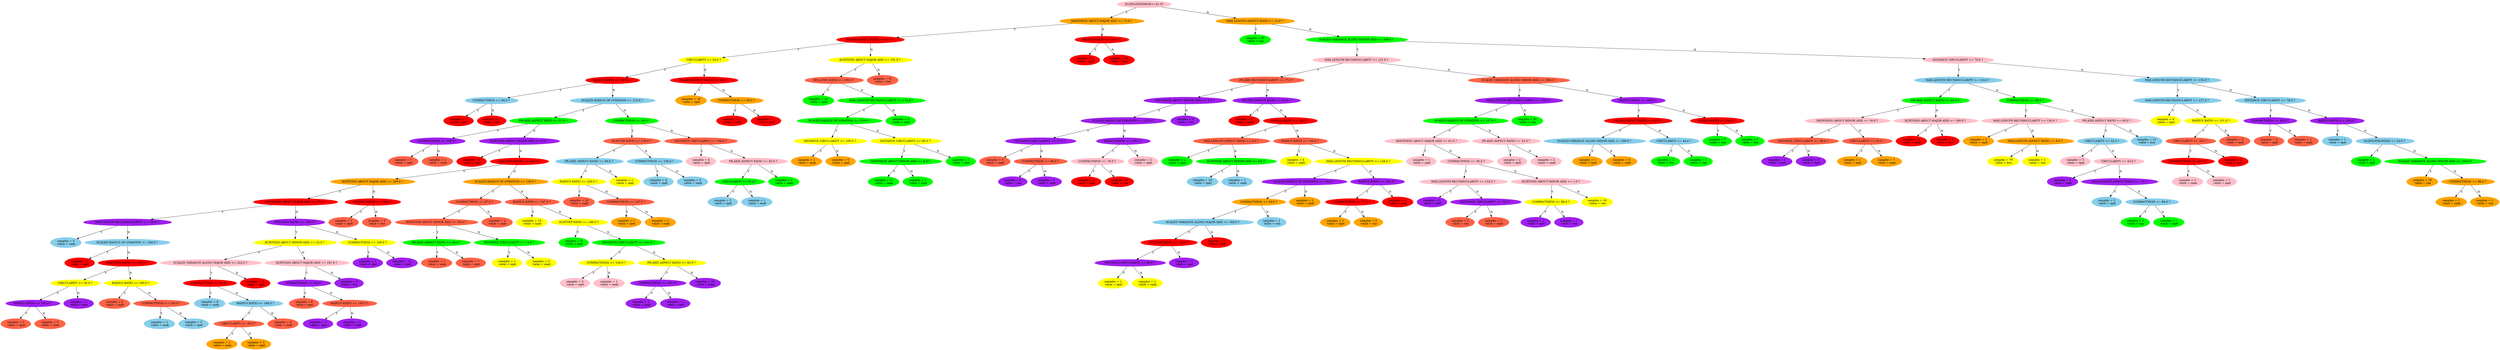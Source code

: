// Binary Tree
digraph {
	"1565745c-3e07-11eb-901e-5800e3ba9968" [label="ELONGATEDNESS<=41.0?" color=pink style=filled]
	"1566f9d4-3e07-11eb-8794-5800e3ba9968" [label="SKEWNESS ABOUT MAJOR AXIS <= 75.0 ? " color=orange style=filled]
	"1565745c-3e07-11eb-901e-5800e3ba9968" -> "1566f9d4-3e07-11eb-8794-5800e3ba9968" [label=Y]
	"1566f9d5-3e07-11eb-9c8d-5800e3ba9968" [label="PR.AXIS ASPECT RATIO <= 67.0 ? " color=red style=filled]
	"1566f9d4-3e07-11eb-8794-5800e3ba9968" -> "1566f9d5-3e07-11eb-9c8d-5800e3ba9968" [label=Y]
	"1566f9d6-3e07-11eb-9363-5800e3ba9968" [label="CIRCULARITY <= 54.0 ? " color=yellow style=filled]
	"1566f9d5-3e07-11eb-9c8d-5800e3ba9968" -> "1566f9d6-3e07-11eb-9363-5800e3ba9968" [label=Y]
	"1566f9d7-3e07-11eb-afba-5800e3ba9968" [label="RADIUS RATIO <= 167.0 ? " color=red style=filled]
	"1566f9d6-3e07-11eb-9363-5800e3ba9968" -> "1566f9d7-3e07-11eb-afba-5800e3ba9968" [label=Y]
	"1566f9d8-3e07-11eb-9e80-5800e3ba9968" [label="COMPACTNESS <= 94.0 ? " color=skyblue style=filled]
	"1566f9d7-3e07-11eb-afba-5800e3ba9968" -> "1566f9d8-3e07-11eb-9e80-5800e3ba9968" [label=Y]
	"156720cc-3e07-11eb-b7e4-5800e3ba9968" [label="samples = 7
 value = opel" color=red style=filled]
	"1566f9d8-3e07-11eb-9e80-5800e3ba9968" -> "156720cc-3e07-11eb-b7e4-5800e3ba9968" [label=Y]
	"156720cd-3e07-11eb-a802-5800e3ba9968" [label="samples = 1
 value = bus" color=red style=filled]
	"1566f9d8-3e07-11eb-9e80-5800e3ba9968" -> "156720cd-3e07-11eb-a802-5800e3ba9968" [label=N]
	"156720ce-3e07-11eb-93b8-5800e3ba9968" [label="SCALED RADIUS OF GYRATION <= 210.0 ? " color=skyblue style=filled]
	"1566f9d7-3e07-11eb-afba-5800e3ba9968" -> "156720ce-3e07-11eb-93b8-5800e3ba9968" [label=N]
	"156720cf-3e07-11eb-a8d8-5800e3ba9968" [label="PR.AXIS ASPECT RATIO <= 57.0 ? " color=green style=filled]
	"156720ce-3e07-11eb-93b8-5800e3ba9968" -> "156720cf-3e07-11eb-a8d8-5800e3ba9968" [label=Y]
	"156720d0-3e07-11eb-862f-5800e3ba9968" [label="COMPACTNESS <= 109.0 ? " color=purple style=filled]
	"156720cf-3e07-11eb-a8d8-5800e3ba9968" -> "156720d0-3e07-11eb-862f-5800e3ba9968" [label=Y]
	"156747ba-3e07-11eb-8da8-5800e3ba9968" [label="samples = 7
 value = opel" color=tomato style=filled]
	"156720d0-3e07-11eb-862f-5800e3ba9968" -> "156747ba-3e07-11eb-8da8-5800e3ba9968" [label=Y]
	"156747bb-3e07-11eb-a3d0-5800e3ba9968" [label="samples = 1
 value = saab" color=tomato style=filled]
	"156720d0-3e07-11eb-862f-5800e3ba9968" -> "156747bb-3e07-11eb-a3d0-5800e3ba9968" [label=N]
	"156747bc-3e07-11eb-94e8-5800e3ba9968" [label="KURTOSIS ABOUT MINOR AXIS <= 0.0 ? " color=purple style=filled]
	"156720cf-3e07-11eb-a8d8-5800e3ba9968" -> "156747bc-3e07-11eb-94e8-5800e3ba9968" [label=N]
	"156747bd-3e07-11eb-aeba-5800e3ba9968" [label="samples = 3
 value = opel" color=red style=filled]
	"156747bc-3e07-11eb-94e8-5800e3ba9968" -> "156747bd-3e07-11eb-aeba-5800e3ba9968" [label=Y]
	"15676ea6-3e07-11eb-a80b-5800e3ba9968" [label="HOLLOWS RATIO <= 202.0 ? " color=red style=filled]
	"156747bc-3e07-11eb-94e8-5800e3ba9968" -> "15676ea6-3e07-11eb-a80b-5800e3ba9968" [label=N]
	"15676ea7-3e07-11eb-895b-5800e3ba9968" [label="KURTOSIS ABOUT MAJOR AXIS <= 195.0 ? " color=orange style=filled]
	"15676ea6-3e07-11eb-a80b-5800e3ba9968" -> "15676ea7-3e07-11eb-895b-5800e3ba9968" [label=Y]
	"15676ea8-3e07-11eb-bff7-5800e3ba9968" [label="SKEWNESS ABOUT MAJOR AXIS <= 67.0 ? " color=red style=filled]
	"15676ea7-3e07-11eb-895b-5800e3ba9968" -> "15676ea8-3e07-11eb-bff7-5800e3ba9968" [label=Y]
	"15676ea9-3e07-11eb-809f-5800e3ba9968" [label="MAX.LENGTH RECTANGULARITY <= 136.0 ? " color=purple style=filled]
	"15676ea8-3e07-11eb-bff7-5800e3ba9968" -> "15676ea9-3e07-11eb-809f-5800e3ba9968" [label=Y]
	"15676eaa-3e07-11eb-a16a-5800e3ba9968" [label="samples = 3
 value = saab" color=skyblue style=filled]
	"15676ea9-3e07-11eb-809f-5800e3ba9968" -> "15676eaa-3e07-11eb-a16a-5800e3ba9968" [label=Y]
	"15676eab-3e07-11eb-a748-5800e3ba9968" [label="SCALED RADIUS OF GYRATION <= 164.0 ? " color=skyblue style=filled]
	"15676ea9-3e07-11eb-809f-5800e3ba9968" -> "15676eab-3e07-11eb-a748-5800e3ba9968" [label=N]
	"1567959e-3e07-11eb-ac3f-5800e3ba9968" [label="samples = 7
 value = opel" color=red style=filled]
	"15676eab-3e07-11eb-a748-5800e3ba9968" -> "1567959e-3e07-11eb-ac3f-5800e3ba9968" [label=Y]
	"1567bc98-3e07-11eb-983e-5800e3ba9968" [label="HOLLOWS RATIO <= 200.0 ? " color=red style=filled]
	"15676eab-3e07-11eb-a748-5800e3ba9968" -> "1567bc98-3e07-11eb-983e-5800e3ba9968" [label=N]
	"1567bc99-3e07-11eb-a0f0-5800e3ba9968" [label="CIRCULARITY <= 45.0 ? " color=yellow style=filled]
	"1567bc98-3e07-11eb-983e-5800e3ba9968" -> "1567bc99-3e07-11eb-a0f0-5800e3ba9968" [label=Y]
	"1567bc9a-3e07-11eb-aa50-5800e3ba9968" [label="RADIUS RATIO <= 191.0 ? " color=purple style=filled]
	"1567bc99-3e07-11eb-a0f0-5800e3ba9968" -> "1567bc9a-3e07-11eb-aa50-5800e3ba9968" [label=Y]
	"1567bc9b-3e07-11eb-bebf-5800e3ba9968" [label="samples = 1
 value = opel" color=tomato style=filled]
	"1567bc9a-3e07-11eb-aa50-5800e3ba9968" -> "1567bc9b-3e07-11eb-bebf-5800e3ba9968" [label=Y]
	"1567e42c-3e07-11eb-9a22-5800e3ba9968" [label="samples = 2
 value = saab" color=tomato style=filled]
	"1567bc9a-3e07-11eb-aa50-5800e3ba9968" -> "1567e42c-3e07-11eb-9a22-5800e3ba9968" [label=N]
	"1567e42d-3e07-11eb-ad99-5800e3ba9968" [label="samples = 7
 value = opel" color=purple style=filled]
	"1567bc99-3e07-11eb-a0f0-5800e3ba9968" -> "1567e42d-3e07-11eb-ad99-5800e3ba9968" [label=N]
	"15680ab0-3e07-11eb-97af-5800e3ba9968" [label="RADIUS RATIO <= 200.0 ? " color=yellow style=filled]
	"1567bc98-3e07-11eb-983e-5800e3ba9968" -> "15680ab0-3e07-11eb-97af-5800e3ba9968" [label=N]
	"15680ab1-3e07-11eb-954b-5800e3ba9968" [label="samples = 4
 value = saab" color=tomato style=filled]
	"15680ab0-3e07-11eb-97af-5800e3ba9968" -> "15680ab1-3e07-11eb-954b-5800e3ba9968" [label=Y]
	"15683174-3e07-11eb-a4ae-5800e3ba9968" [label="COMPACTNESS <= 104.0 ? " color=tomato style=filled]
	"15680ab0-3e07-11eb-97af-5800e3ba9968" -> "15683174-3e07-11eb-a4ae-5800e3ba9968" [label=N]
	"1568586c-3e07-11eb-b664-5800e3ba9968" [label="samples = 1
 value = saab" color=skyblue style=filled]
	"15683174-3e07-11eb-a4ae-5800e3ba9968" -> "1568586c-3e07-11eb-b664-5800e3ba9968" [label=Y]
	"1568586d-3e07-11eb-9616-5800e3ba9968" [label="samples = 2
 value = opel" color=skyblue style=filled]
	"15683174-3e07-11eb-a4ae-5800e3ba9968" -> "1568586d-3e07-11eb-9616-5800e3ba9968" [label=N]
	"1568586e-3e07-11eb-94e8-5800e3ba9968" [label="HOLLOWS RATIO <= 198.0 ? " color=purple style=filled]
	"15676ea8-3e07-11eb-bff7-5800e3ba9968" -> "1568586e-3e07-11eb-94e8-5800e3ba9968" [label=N]
	"15687f76-3e07-11eb-b003-5800e3ba9968" [label="KURTOSIS ABOUT MINOR AXIS <= 23.0 ? " color=yellow style=filled]
	"1568586e-3e07-11eb-94e8-5800e3ba9968" -> "15687f76-3e07-11eb-b003-5800e3ba9968" [label=Y]
	"15687f77-3e07-11eb-8524-5800e3ba9968" [label="SCALED VARIANCE ALONG MAJOR AXIS <= 222.0 ? " color=pink style=filled]
	"15687f76-3e07-11eb-b003-5800e3ba9968" -> "15687f77-3e07-11eb-8524-5800e3ba9968" [label=Y]
	"15687f78-3e07-11eb-9ad3-5800e3ba9968" [label="COMPACTNESS <= 89.0 ? " color=red style=filled]
	"15687f77-3e07-11eb-8524-5800e3ba9968" -> "15687f78-3e07-11eb-9ad3-5800e3ba9968" [label=Y]
	"15687f79-3e07-11eb-8fcd-5800e3ba9968" [label="samples = 8
 value = saab" color=skyblue style=filled]
	"15687f78-3e07-11eb-9ad3-5800e3ba9968" -> "15687f79-3e07-11eb-8fcd-5800e3ba9968" [label=Y]
	"15687f7a-3e07-11eb-8c2e-5800e3ba9968" [label="RADIUS RATIO <= 188.0 ? " color=skyblue style=filled]
	"15687f78-3e07-11eb-9ad3-5800e3ba9968" -> "15687f7a-3e07-11eb-8c2e-5800e3ba9968" [label=N]
	"15687f7b-3e07-11eb-80d0-5800e3ba9968" [label="CIRCULARITY <= 39.0 ? " color=tomato style=filled]
	"15687f7a-3e07-11eb-8c2e-5800e3ba9968" -> "15687f7b-3e07-11eb-80d0-5800e3ba9968" [label=Y]
	"1568a66c-3e07-11eb-9b69-5800e3ba9968" [label="samples = 1
 value = saab" color=orange style=filled]
	"15687f7b-3e07-11eb-80d0-5800e3ba9968" -> "1568a66c-3e07-11eb-9b69-5800e3ba9968" [label=Y]
	"1568a66d-3e07-11eb-ac57-5800e3ba9968" [label="samples = 3
 value = opel" color=orange style=filled]
	"15687f7b-3e07-11eb-80d0-5800e3ba9968" -> "1568a66d-3e07-11eb-ac57-5800e3ba9968" [label=N]
	"1568a66e-3e07-11eb-82c0-5800e3ba9968" [label="samples = 4
 value = saab" color=tomato style=filled]
	"15687f7a-3e07-11eb-8c2e-5800e3ba9968" -> "1568a66e-3e07-11eb-82c0-5800e3ba9968" [label=N]
	"1568a66f-3e07-11eb-89c7-5800e3ba9968" [label="samples = 2
 value = opel" color=red style=filled]
	"15687f77-3e07-11eb-8524-5800e3ba9968" -> "1568a66f-3e07-11eb-89c7-5800e3ba9968" [label=N]
	"1568a670-3e07-11eb-9980-5800e3ba9968" [label="KURTOSIS ABOUT MAJOR AXIS <= 191.0 ? " color=pink style=filled]
	"15687f76-3e07-11eb-b003-5800e3ba9968" -> "1568a670-3e07-11eb-9980-5800e3ba9968" [label=N]
	"1568a671-3e07-11eb-bfc2-5800e3ba9968" [label="COMPACTNESS <= 95.0 ? " color=purple style=filled]
	"1568a670-3e07-11eb-9980-5800e3ba9968" -> "1568a671-3e07-11eb-bfc2-5800e3ba9968" [label=Y]
	"1568cd50-3e07-11eb-a2f8-5800e3ba9968" [label="samples = 9
 value = opel" color=tomato style=filled]
	"1568a671-3e07-11eb-bfc2-5800e3ba9968" -> "1568cd50-3e07-11eb-a2f8-5800e3ba9968" [label=Y]
	"1568cd51-3e07-11eb-8243-5800e3ba9968" [label="RADIUS RATIO <= 195.0 ? " color=tomato style=filled]
	"1568a671-3e07-11eb-bfc2-5800e3ba9968" -> "1568cd51-3e07-11eb-8243-5800e3ba9968" [label=N]
	"1568cd52-3e07-11eb-8a0b-5800e3ba9968" [label="samples = 1
 value = opel" color=purple style=filled]
	"1568cd51-3e07-11eb-8243-5800e3ba9968" -> "1568cd52-3e07-11eb-8a0b-5800e3ba9968" [label=Y]
	"1568cd53-3e07-11eb-b6aa-5800e3ba9968" [label="samples = 2
 value = saab" color=purple style=filled]
	"1568cd51-3e07-11eb-8243-5800e3ba9968" -> "1568cd53-3e07-11eb-b6aa-5800e3ba9968" [label=N]
	"1568cd54-3e07-11eb-9ccd-5800e3ba9968" [label="samples = 2
 value = bus" color=purple style=filled]
	"1568a670-3e07-11eb-9980-5800e3ba9968" -> "1568cd54-3e07-11eb-9ccd-5800e3ba9968" [label=N]
	"1568cd55-3e07-11eb-9946-5800e3ba9968" [label="COMPACTNESS <= 100.0 ? " color=yellow style=filled]
	"1568586e-3e07-11eb-94e8-5800e3ba9968" -> "1568cd55-3e07-11eb-9946-5800e3ba9968" [label=N]
	"1568f440-3e07-11eb-86f0-5800e3ba9968" [label="samples = 1
 value = opel" color=purple style=filled]
	"1568cd55-3e07-11eb-9946-5800e3ba9968" -> "1568f440-3e07-11eb-86f0-5800e3ba9968" [label=Y]
	"1568f441-3e07-11eb-a184-5800e3ba9968" [label="samples = 11
 value = saab" color=purple style=filled]
	"1568cd55-3e07-11eb-9946-5800e3ba9968" -> "1568f441-3e07-11eb-a184-5800e3ba9968" [label=N]
	"1568f442-3e07-11eb-8647-5800e3ba9968" [label="COMPACTNESS <= 109.0 ? " color=red style=filled]
	"15676ea7-3e07-11eb-895b-5800e3ba9968" -> "1568f442-3e07-11eb-8647-5800e3ba9968" [label=N]
	"1568f443-3e07-11eb-b050-5800e3ba9968" [label="samples = 1
 value = opel" color=tomato style=filled]
	"1568f442-3e07-11eb-8647-5800e3ba9968" -> "1568f443-3e07-11eb-b050-5800e3ba9968" [label=Y]
	"1568f444-3e07-11eb-ab61-5800e3ba9968" [label="samples = 3
 value = bus" color=tomato style=filled]
	"1568f442-3e07-11eb-8647-5800e3ba9968" -> "1568f444-3e07-11eb-ab61-5800e3ba9968" [label=N]
	"1568f445-3e07-11eb-a44f-5800e3ba9968" [label="SCALED RADIUS OF GYRATION <= 139.0 ? " color=orange style=filled]
	"15676ea6-3e07-11eb-a80b-5800e3ba9968" -> "1568f445-3e07-11eb-a44f-5800e3ba9968" [label=N]
	"1568f446-3e07-11eb-a76a-5800e3ba9968" [label="COMPACTNESS <= 97.0 ? " color=tomato style=filled]
	"1568f445-3e07-11eb-a44f-5800e3ba9968" -> "1568f446-3e07-11eb-a76a-5800e3ba9968" [label=Y]
	"15691b2e-3e07-11eb-b950-5800e3ba9968" [label="KURTOSIS ABOUT MINOR AXIS <= 30.0 ? " color=tomato style=filled]
	"1568f446-3e07-11eb-a76a-5800e3ba9968" -> "15691b2e-3e07-11eb-b950-5800e3ba9968" [label=Y]
	"15691b2f-3e07-11eb-8a7c-5800e3ba9968" [label="PR.AXIS ASPECT RATIO <= 59.0 ? " color=green style=filled]
	"15691b2e-3e07-11eb-b950-5800e3ba9968" -> "15691b2f-3e07-11eb-8a7c-5800e3ba9968" [label=Y]
	"15691b30-3e07-11eb-9bcc-5800e3ba9968" [label="samples = 1
 value = saab" color=tomato style=filled]
	"15691b2f-3e07-11eb-8a7c-5800e3ba9968" -> "15691b30-3e07-11eb-9bcc-5800e3ba9968" [label=Y]
	"15691b31-3e07-11eb-b0f3-5800e3ba9968" [label="samples = 7
 value = opel" color=tomato style=filled]
	"15691b2f-3e07-11eb-8a7c-5800e3ba9968" -> "15691b31-3e07-11eb-b0f3-5800e3ba9968" [label=N]
	"15691b32-3e07-11eb-bbf4-5800e3ba9968" [label="DISTANCE CIRCULARITY <= 74.0 ? " color=green style=filled]
	"15691b2e-3e07-11eb-b950-5800e3ba9968" -> "15691b32-3e07-11eb-bbf4-5800e3ba9968" [label=N]
	"15691b33-3e07-11eb-9376-5800e3ba9968" [label="samples = 1
 value = opel" color=yellow style=filled]
	"15691b32-3e07-11eb-bbf4-5800e3ba9968" -> "15691b33-3e07-11eb-9376-5800e3ba9968" [label=Y]
	"156aef9a-3e07-11eb-b0de-5800e3ba9968" [label="samples = 2
 value = saab" color=yellow style=filled]
	"15691b32-3e07-11eb-bbf4-5800e3ba9968" -> "156aef9a-3e07-11eb-b0de-5800e3ba9968" [label=N]
	"156aef9b-3e07-11eb-a1d6-5800e3ba9968" [label="samples = 2
 value = saab" color=tomato style=filled]
	"1568f446-3e07-11eb-a76a-5800e3ba9968" -> "156aef9b-3e07-11eb-a1d6-5800e3ba9968" [label=N]
	"156b3c94-3e07-11eb-b4e2-5800e3ba9968" [label="RADIUS RATIO <= 197.0 ? " color=tomato style=filled]
	"1568f445-3e07-11eb-a44f-5800e3ba9968" -> "156b3c94-3e07-11eb-b4e2-5800e3ba9968" [label=N]
	"156b3c95-3e07-11eb-b070-5800e3ba9968" [label="samples = 14
 value = saab" color=yellow style=filled]
	"156b3c94-3e07-11eb-b4e2-5800e3ba9968" -> "156b3c95-3e07-11eb-b070-5800e3ba9968" [label=Y]
	"156b3c96-3e07-11eb-99f8-5800e3ba9968" [label="SCATTER RATIO <= 186.0 ? " color=yellow style=filled]
	"156b3c94-3e07-11eb-b4e2-5800e3ba9968" -> "156b3c96-3e07-11eb-99f8-5800e3ba9968" [label=N]
	"156b638c-3e07-11eb-8c05-5800e3ba9968" [label="samples = 3
 value = opel" color=green style=filled]
	"156b3c96-3e07-11eb-99f8-5800e3ba9968" -> "156b638c-3e07-11eb-8c05-5800e3ba9968" [label=Y]
	"156b638d-3e07-11eb-8dc8-5800e3ba9968" [label="DISTANCE CIRCULARITY <= 101.0 ? " color=green style=filled]
	"156b3c96-3e07-11eb-99f8-5800e3ba9968" -> "156b638d-3e07-11eb-8dc8-5800e3ba9968" [label=N]
	"156b638e-3e07-11eb-9247-5800e3ba9968" [label="COMPACTNESS <= 104.0 ? " color=yellow style=filled]
	"156b638d-3e07-11eb-8dc8-5800e3ba9968" -> "156b638e-3e07-11eb-9247-5800e3ba9968" [label=Y]
	"156b638f-3e07-11eb-bf24-5800e3ba9968" [label="samples = 2
 value = opel" color=pink style=filled]
	"156b638e-3e07-11eb-9247-5800e3ba9968" -> "156b638f-3e07-11eb-bf24-5800e3ba9968" [label=Y]
	"156b8a80-3e07-11eb-a228-5800e3ba9968" [label="samples = 1
 value = saab" color=pink style=filled]
	"156b638e-3e07-11eb-9247-5800e3ba9968" -> "156b8a80-3e07-11eb-a228-5800e3ba9968" [label=N]
	"156b8a81-3e07-11eb-acf8-5800e3ba9968" [label="PR.AXIS ASPECT RATIO <= 60.0 ? " color=yellow style=filled]
	"156b638d-3e07-11eb-8dc8-5800e3ba9968" -> "156b8a81-3e07-11eb-acf8-5800e3ba9968" [label=N]
	"156b8a82-3e07-11eb-83c2-5800e3ba9968" [label="COMPACTNESS <= 101.0 ? " color=purple style=filled]
	"156b8a81-3e07-11eb-acf8-5800e3ba9968" -> "156b8a82-3e07-11eb-83c2-5800e3ba9968" [label=Y]
	"156bd868-3e07-11eb-9193-5800e3ba9968" [label="samples = 1
 value = saab" color=purple style=filled]
	"156b8a82-3e07-11eb-83c2-5800e3ba9968" -> "156bd868-3e07-11eb-9193-5800e3ba9968" [label=Y]
	"156bd869-3e07-11eb-b911-5800e3ba9968" [label="samples = 1
 value = opel" color=purple style=filled]
	"156b8a82-3e07-11eb-83c2-5800e3ba9968" -> "156bd869-3e07-11eb-b911-5800e3ba9968" [label=N]
	"156bd86a-3e07-11eb-ab4a-5800e3ba9968" [label="samples = 10
 value = saab" color=purple style=filled]
	"156b8a81-3e07-11eb-acf8-5800e3ba9968" -> "156bd86a-3e07-11eb-ab4a-5800e3ba9968" [label=N]
	"156bd86b-3e07-11eb-9a66-5800e3ba9968" [label="COMPACTNESS <= 90.0 ? " color=green style=filled]
	"156720ce-3e07-11eb-93b8-5800e3ba9968" -> "156bd86b-3e07-11eb-9a66-5800e3ba9968" [label=N]
	"156bd86c-3e07-11eb-8807-5800e3ba9968" [label="SCATTER RATIO <= 218.0 ? " color=tomato style=filled]
	"156bd86b-3e07-11eb-9a66-5800e3ba9968" -> "156bd86c-3e07-11eb-8807-5800e3ba9968" [label=Y]
	"156bff76-3e07-11eb-b711-5800e3ba9968" [label="PR.AXIS ASPECT RATIO <= 66.0 ? " color=skyblue style=filled]
	"156bd86c-3e07-11eb-8807-5800e3ba9968" -> "156bff76-3e07-11eb-b711-5800e3ba9968" [label=Y]
	"156bff77-3e07-11eb-be02-5800e3ba9968" [label="RADIUS RATIO <= 220.0 ? " color=yellow style=filled]
	"156bff76-3e07-11eb-b711-5800e3ba9968" -> "156bff77-3e07-11eb-be02-5800e3ba9968" [label=Y]
	"156bff78-3e07-11eb-b8a8-5800e3ba9968" [label="samples = 24
 value = saab" color=tomato style=filled]
	"156bff77-3e07-11eb-be02-5800e3ba9968" -> "156bff78-3e07-11eb-b8a8-5800e3ba9968" [label=Y]
	"156bff79-3e07-11eb-8d31-5800e3ba9968" [label="COMPACTNESS <= 107.0 ? " color=tomato style=filled]
	"156bff77-3e07-11eb-be02-5800e3ba9968" -> "156bff79-3e07-11eb-8d31-5800e3ba9968" [label=N]
	"156bff7a-3e07-11eb-bc9e-5800e3ba9968" [label="samples = 1
 value = opel" color=orange style=filled]
	"156bff79-3e07-11eb-8d31-5800e3ba9968" -> "156bff7a-3e07-11eb-bc9e-5800e3ba9968" [label=Y]
	"156bff7b-3e07-11eb-9e62-5800e3ba9968" [label="samples = 1
 value = saab" color=orange style=filled]
	"156bff79-3e07-11eb-8d31-5800e3ba9968" -> "156bff7b-3e07-11eb-9e62-5800e3ba9968" [label=N]
	"156bff7c-3e07-11eb-bbbf-5800e3ba9968" [label="samples = 1
 value = opel" color=yellow style=filled]
	"156bff76-3e07-11eb-b711-5800e3ba9968" -> "156bff7c-3e07-11eb-bbbf-5800e3ba9968" [label=N]
	"156c2652-3e07-11eb-9654-5800e3ba9968" [label="COMPACTNESS <= 106.0 ? " color=skyblue style=filled]
	"156bd86c-3e07-11eb-8807-5800e3ba9968" -> "156c2652-3e07-11eb-9654-5800e3ba9968" [label=N]
	"156c2653-3e07-11eb-8ab0-5800e3ba9968" [label="samples = 4
 value = opel" color=skyblue style=filled]
	"156c2652-3e07-11eb-9654-5800e3ba9968" -> "156c2653-3e07-11eb-8ab0-5800e3ba9968" [label=Y]
	"156c2654-3e07-11eb-b04a-5800e3ba9968" [label="samples = 5
 value = saab" color=skyblue style=filled]
	"156c2652-3e07-11eb-9654-5800e3ba9968" -> "156c2654-3e07-11eb-b04a-5800e3ba9968" [label=N]
	"156c4d4a-3e07-11eb-8f79-5800e3ba9968" [label="DISTANCE CIRCULARITY <= 104.0 ? " color=tomato style=filled]
	"156bd86b-3e07-11eb-9a66-5800e3ba9968" -> "156c4d4a-3e07-11eb-8f79-5800e3ba9968" [label=N]
	"156c4d4b-3e07-11eb-a842-5800e3ba9968" [label="samples = 4
 value = opel" color=pink style=filled]
	"156c4d4a-3e07-11eb-8f79-5800e3ba9968" -> "156c4d4b-3e07-11eb-a842-5800e3ba9968" [label=Y]
	"156c744a-3e07-11eb-962e-5800e3ba9968" [label="PR.AXIS ASPECT RATIO <= 65.0 ? " color=pink style=filled]
	"156c4d4a-3e07-11eb-8f79-5800e3ba9968" -> "156c744a-3e07-11eb-962e-5800e3ba9968" [label=N]
	"156c9b30-3e07-11eb-bd08-5800e3ba9968" [label="CIRCULARITY <= 51.0 ? " color=green style=filled]
	"156c744a-3e07-11eb-962e-5800e3ba9968" -> "156c9b30-3e07-11eb-bd08-5800e3ba9968" [label=Y]
	"156cc230-3e07-11eb-9bab-5800e3ba9968" [label="samples = 2
 value = opel" color=skyblue style=filled]
	"156c9b30-3e07-11eb-bd08-5800e3ba9968" -> "156cc230-3e07-11eb-9bab-5800e3ba9968" [label=Y]
	"156cc231-3e07-11eb-bf9d-5800e3ba9968" [label="samples = 1
 value = saab" color=skyblue style=filled]
	"156c9b30-3e07-11eb-bd08-5800e3ba9968" -> "156cc231-3e07-11eb-bf9d-5800e3ba9968" [label=N]
	"156ce92e-3e07-11eb-b39b-5800e3ba9968" [label="samples = 3
 value = saab" color=green style=filled]
	"156c744a-3e07-11eb-962e-5800e3ba9968" -> "156ce92e-3e07-11eb-b39b-5800e3ba9968" [label=N]
	"156ce92f-3e07-11eb-b25c-5800e3ba9968" [label="PR.AXIS ASPECT RATIO <= 65.0 ? " color=red style=filled]
	"1566f9d6-3e07-11eb-9363-5800e3ba9968" -> "156ce92f-3e07-11eb-b25c-5800e3ba9968" [label=N]
	"156ce930-3e07-11eb-a161-5800e3ba9968" [label="samples = 18
 value = opel" color=orange style=filled]
	"156ce92f-3e07-11eb-b25c-5800e3ba9968" -> "156ce930-3e07-11eb-a161-5800e3ba9968" [label=Y]
	"156d1046-3e07-11eb-8246-5800e3ba9968" [label="COMPACTNESS <= 98.0 ? " color=orange style=filled]
	"156ce92f-3e07-11eb-b25c-5800e3ba9968" -> "156d1046-3e07-11eb-8246-5800e3ba9968" [label=N]
	"156d1047-3e07-11eb-bf1f-5800e3ba9968" [label="samples = 3
 value = saab" color=red style=filled]
	"156d1046-3e07-11eb-8246-5800e3ba9968" -> "156d1047-3e07-11eb-bf1f-5800e3ba9968" [label=Y]
	"156d85ae-3e07-11eb-82b6-5800e3ba9968" [label="samples = 1
 value = opel" color=red style=filled]
	"156d1046-3e07-11eb-8246-5800e3ba9968" -> "156d85ae-3e07-11eb-82b6-5800e3ba9968" [label=N]
	"156dd2de-3e07-11eb-8d1e-5800e3ba9968" [label="KURTOSIS ABOUT MAJOR AXIS <= 191.0 ? " color=yellow style=filled]
	"1566f9d5-3e07-11eb-9c8d-5800e3ba9968" -> "156dd2de-3e07-11eb-8d1e-5800e3ba9968" [label=N]
	"156e20cc-3e07-11eb-9951-5800e3ba9968" [label="HOLLOWS RATIO <= 195.0 ? " color=tomato style=filled]
	"156dd2de-3e07-11eb-8d1e-5800e3ba9968" -> "156e20cc-3e07-11eb-9951-5800e3ba9968" [label=Y]
	"156e20cd-3e07-11eb-9c49-5800e3ba9968" [label="samples = 10
 value = opel" color=green style=filled]
	"156e20cc-3e07-11eb-9951-5800e3ba9968" -> "156e20cd-3e07-11eb-9c49-5800e3ba9968" [label=Y]
	"156e20ce-3e07-11eb-a192-5800e3ba9968" [label="MAX.LENGTH RECTANGULARITY <= 174.0 ? " color=green style=filled]
	"156e20cc-3e07-11eb-9951-5800e3ba9968" -> "156e20ce-3e07-11eb-a192-5800e3ba9968" [label=N]
	"156e20cf-3e07-11eb-bcbc-5800e3ba9968" [label="SCALED RADIUS OF GYRATION <= 210.0 ? " color=green style=filled]
	"156e20ce-3e07-11eb-a192-5800e3ba9968" -> "156e20cf-3e07-11eb-bcbc-5800e3ba9968" [label=Y]
	"156e20d0-3e07-11eb-89af-5800e3ba9968" [label="DISTANCE CIRCULARITY <= 100.0 ? " color=yellow style=filled]
	"156e20cf-3e07-11eb-bcbc-5800e3ba9968" -> "156e20d0-3e07-11eb-89af-5800e3ba9968" [label=Y]
	"156e47ca-3e07-11eb-8767-5800e3ba9968" [label="samples = 1
 value = saab" color=orange style=filled]
	"156e20d0-3e07-11eb-89af-5800e3ba9968" -> "156e47ca-3e07-11eb-8767-5800e3ba9968" [label=Y]
	"156e47cb-3e07-11eb-b4cd-5800e3ba9968" [label="samples = 5
 value = opel" color=orange style=filled]
	"156e20d0-3e07-11eb-89af-5800e3ba9968" -> "156e47cb-3e07-11eb-b4cd-5800e3ba9968" [label=N]
	"156e47cc-3e07-11eb-8e0b-5800e3ba9968" [label="DISTANCE CIRCULARITY <= 90.0 ? " color=yellow style=filled]
	"156e20cf-3e07-11eb-bcbc-5800e3ba9968" -> "156e47cc-3e07-11eb-8e0b-5800e3ba9968" [label=N]
	"156e47cd-3e07-11eb-8013-5800e3ba9968" [label="SKEWNESS ABOUT MINOR AXIS <= 8.0 ? " color=green style=filled]
	"156e47cc-3e07-11eb-8e0b-5800e3ba9968" -> "156e47cd-3e07-11eb-8013-5800e3ba9968" [label=Y]
	"156e47ce-3e07-11eb-a76d-5800e3ba9968" [label="samples = 11
 value = saab" color=green style=filled]
	"156e47cd-3e07-11eb-8013-5800e3ba9968" -> "156e47ce-3e07-11eb-a76d-5800e3ba9968" [label=Y]
	"156e6eb4-3e07-11eb-9cbd-5800e3ba9968" [label="samples = 1
 value = opel" color=green style=filled]
	"156e47cd-3e07-11eb-8013-5800e3ba9968" -> "156e6eb4-3e07-11eb-9cbd-5800e3ba9968" [label=N]
	"156e6eb5-3e07-11eb-8340-5800e3ba9968" [label="samples = 1
 value = opel" color=green style=filled]
	"156e47cc-3e07-11eb-8e0b-5800e3ba9968" -> "156e6eb5-3e07-11eb-8340-5800e3ba9968" [label=N]
	"156e6eb6-3e07-11eb-85fe-5800e3ba9968" [label="samples = 5
 value = opel" color=green style=filled]
	"156e20ce-3e07-11eb-a192-5800e3ba9968" -> "156e6eb6-3e07-11eb-85fe-5800e3ba9968" [label=N]
	"156e6eb7-3e07-11eb-96fc-5800e3ba9968" [label="samples = 31
 value = bus" color=tomato style=filled]
	"156dd2de-3e07-11eb-8d1e-5800e3ba9968" -> "156e6eb7-3e07-11eb-96fc-5800e3ba9968" [label=N]
	"156e95ae-3e07-11eb-aaae-5800e3ba9968" [label="RADIUS RATIO <= 163.0 ? " color=red style=filled]
	"1566f9d4-3e07-11eb-8794-5800e3ba9968" -> "156e95ae-3e07-11eb-aaae-5800e3ba9968" [label=N]
	"156e95af-3e07-11eb-9820-5800e3ba9968" [label="samples = 1
 value = opel" color=red style=filled]
	"156e95ae-3e07-11eb-aaae-5800e3ba9968" -> "156e95af-3e07-11eb-9820-5800e3ba9968" [label=Y]
	"156e95b0-3e07-11eb-b396-5800e3ba9968" [label="samples = 29
 value = bus" color=red style=filled]
	"156e95ae-3e07-11eb-aaae-5800e3ba9968" -> "156e95b0-3e07-11eb-b396-5800e3ba9968" [label=N]
	"156e95b1-3e07-11eb-ad84-5800e3ba9968" [label="MAX.LENGTH ASPECT RATIO <= 12.0 ? " color=orange style=filled]
	"1565745c-3e07-11eb-901e-5800e3ba9968" -> "156e95b1-3e07-11eb-ad84-5800e3ba9968" [label=N]
	"156e95b2-3e07-11eb-8d84-5800e3ba9968" [label="samples = 55
 value = van" color=green style=filled]
	"156e95b1-3e07-11eb-ad84-5800e3ba9968" -> "156e95b2-3e07-11eb-8d84-5800e3ba9968" [label=Y]
	"156ebca2-3e07-11eb-8626-5800e3ba9968" [label="SCALED VARIANCE ALONG MINOR AXIS <= 309.0 ? " color=green style=filled]
	"156e95b1-3e07-11eb-ad84-5800e3ba9968" -> "156ebca2-3e07-11eb-8626-5800e3ba9968" [label=N]
	"156ebca3-3e07-11eb-b6bc-5800e3ba9968" [label="MAX.LENGTH RECTANGULARITY <= 131.0 ? " color=pink style=filled]
	"156ebca2-3e07-11eb-8626-5800e3ba9968" -> "156ebca3-3e07-11eb-b6bc-5800e3ba9968" [label=Y]
	"156ebca4-3e07-11eb-ba59-5800e3ba9968" [label="PR.AXIS RECTANGULARITY <= 17.0 ? " color=tomato style=filled]
	"156ebca3-3e07-11eb-b6bc-5800e3ba9968" -> "156ebca4-3e07-11eb-ba59-5800e3ba9968" [label=Y]
	"156ebca5-3e07-11eb-9e5c-5800e3ba9968" [label="SKEWNESS ABOUT MINOR AXIS <= 5.0 ? " color=purple style=filled]
	"156ebca4-3e07-11eb-ba59-5800e3ba9968" -> "156ebca5-3e07-11eb-9e5c-5800e3ba9968" [label=Y]
	"156ebca6-3e07-11eb-910f-5800e3ba9968" [label="SCALED RADIUS OF GYRATION <= 132.0 ? " color=purple style=filled]
	"156ebca5-3e07-11eb-9e5c-5800e3ba9968" -> "156ebca6-3e07-11eb-910f-5800e3ba9968" [label=Y]
	"156ebca7-3e07-11eb-964b-5800e3ba9968" [label="DISTANCE CIRCULARITY <= 57.0 ? " color=purple style=filled]
	"156ebca6-3e07-11eb-910f-5800e3ba9968" -> "156ebca7-3e07-11eb-964b-5800e3ba9968" [label=Y]
	"156ee392-3e07-11eb-ae49-5800e3ba9968" [label="samples = 5
 value = saab" color=tomato style=filled]
	"156ebca7-3e07-11eb-964b-5800e3ba9968" -> "156ee392-3e07-11eb-ae49-5800e3ba9968" [label=Y]
	"156ee393-3e07-11eb-9a41-5800e3ba9968" [label="COMPACTNESS <= 89.0 ? " color=tomato style=filled]
	"156ebca7-3e07-11eb-964b-5800e3ba9968" -> "156ee393-3e07-11eb-9a41-5800e3ba9968" [label=N]
	"156ee394-3e07-11eb-a8fc-5800e3ba9968" [label="samples = 4
 value = van" color=purple style=filled]
	"156ee393-3e07-11eb-9a41-5800e3ba9968" -> "156ee394-3e07-11eb-a8fc-5800e3ba9968" [label=Y]
	"156ee395-3e07-11eb-a6a9-5800e3ba9968" [label="samples = 1
 value = saab" color=purple style=filled]
	"156ee393-3e07-11eb-9a41-5800e3ba9968" -> "156ee395-3e07-11eb-a6a9-5800e3ba9968" [label=N]
	"156ee396-3e07-11eb-a7a6-5800e3ba9968" [label="RADIUS RATIO <= 116.0 ? " color=purple style=filled]
	"156ebca6-3e07-11eb-910f-5800e3ba9968" -> "156ee396-3e07-11eb-a7a6-5800e3ba9968" [label=N]
	"156f0aba-3e07-11eb-8fea-5800e3ba9968" [label="COMPACTNESS <= 78.0 ? " color=pink style=filled]
	"156ee396-3e07-11eb-a7a6-5800e3ba9968" -> "156f0aba-3e07-11eb-8fea-5800e3ba9968" [label=Y]
	"156f0abb-3e07-11eb-922e-5800e3ba9968" [label="samples = 1
 value = opel" color=red style=filled]
	"156f0aba-3e07-11eb-8fea-5800e3ba9968" -> "156f0abb-3e07-11eb-922e-5800e3ba9968" [label=Y]
	"156f0abc-3e07-11eb-aa53-5800e3ba9968" [label="samples = 3
 value = van" color=red style=filled]
	"156f0aba-3e07-11eb-8fea-5800e3ba9968" -> "156f0abc-3e07-11eb-aa53-5800e3ba9968" [label=N]
	"156f31ac-3e07-11eb-bf25-5800e3ba9968" [label="samples = 2
 value = opel" color=pink style=filled]
	"156ee396-3e07-11eb-a7a6-5800e3ba9968" -> "156f31ac-3e07-11eb-bf25-5800e3ba9968" [label=N]
	"156f31ad-3e07-11eb-9618-5800e3ba9968" [label="samples = 9
 value = van" color=purple style=filled]
	"156ebca5-3e07-11eb-9e5c-5800e3ba9968" -> "156f31ad-3e07-11eb-9618-5800e3ba9968" [label=N]
	"156fcd82-3e07-11eb-ad07-5800e3ba9968" [label="PR.AXIS ASPECT RATIO <= 53.0 ? " color=purple style=filled]
	"156ebca4-3e07-11eb-ba59-5800e3ba9968" -> "156fcd82-3e07-11eb-ad07-5800e3ba9968" [label=N]
	"156ff488-3e07-11eb-a235-5800e3ba9968" [label="samples = 4
 value = saab" color=red style=filled]
	"156fcd82-3e07-11eb-ad07-5800e3ba9968" -> "156ff488-3e07-11eb-a235-5800e3ba9968" [label=Y]
	"156ff489-3e07-11eb-8d55-5800e3ba9968" [label="RADIUS RATIO <= 130.0 ? " color=red style=filled]
	"156fcd82-3e07-11eb-ad07-5800e3ba9968" -> "156ff489-3e07-11eb-8d55-5800e3ba9968" [label=N]
	"156ff48a-3e07-11eb-9cc2-5800e3ba9968" [label="MAX.LENGTH ASPECT RATIO <= 4.0 ? " color=tomato style=filled]
	"156ff489-3e07-11eb-8d55-5800e3ba9968" -> "156ff48a-3e07-11eb-9cc2-5800e3ba9968" [label=Y]
	"15701b4c-3e07-11eb-b537-5800e3ba9968" [label="samples = 1
 value = saab" color=green style=filled]
	"156ff48a-3e07-11eb-9cc2-5800e3ba9968" -> "15701b4c-3e07-11eb-b537-5800e3ba9968" [label=Y]
	"15701b4d-3e07-11eb-ad78-5800e3ba9968" [label="KURTOSIS ABOUT MINOR AXIS <= 6.0 ? " color=green style=filled]
	"156ff48a-3e07-11eb-9cc2-5800e3ba9968" -> "15701b4d-3e07-11eb-ad78-5800e3ba9968" [label=N]
	"15701b4e-3e07-11eb-926b-5800e3ba9968" [label="samples = 10
 value = opel" color=skyblue style=filled]
	"15701b4d-3e07-11eb-ad78-5800e3ba9968" -> "15701b4e-3e07-11eb-926b-5800e3ba9968" [label=Y]
	"15701b4f-3e07-11eb-a292-5800e3ba9968" [label="samples = 1
 value = saab" color=skyblue style=filled]
	"15701b4d-3e07-11eb-ad78-5800e3ba9968" -> "15701b4f-3e07-11eb-a292-5800e3ba9968" [label=N]
	"15704246-3e07-11eb-a0a9-5800e3ba9968" [label="RADIUS RATIO <= 134.0 ? " color=tomato style=filled]
	"156ff489-3e07-11eb-8d55-5800e3ba9968" -> "15704246-3e07-11eb-a0a9-5800e3ba9968" [label=N]
	"15704247-3e07-11eb-bfc4-5800e3ba9968" [label="samples = 4
 value = saab" color=yellow style=filled]
	"15704246-3e07-11eb-a0a9-5800e3ba9968" -> "15704247-3e07-11eb-bfc4-5800e3ba9968" [label=Y]
	"15704248-3e07-11eb-b6b1-5800e3ba9968" [label="MAX.LENGTH RECTANGULARITY <= 128.0 ? " color=yellow style=filled]
	"15704246-3e07-11eb-a0a9-5800e3ba9968" -> "15704248-3e07-11eb-b6b1-5800e3ba9968" [label=N]
	"15704249-3e07-11eb-87ad-5800e3ba9968" [label="SCALED RADIUS OF GYRATION <= 130.0 ? " color=purple style=filled]
	"15704248-3e07-11eb-b6b1-5800e3ba9968" -> "15704249-3e07-11eb-87ad-5800e3ba9968" [label=Y]
	"1570692e-3e07-11eb-bc88-5800e3ba9968" [label="COMPACTNESS <= 93.0 ? " color=orange style=filled]
	"15704249-3e07-11eb-87ad-5800e3ba9968" -> "1570692e-3e07-11eb-bc88-5800e3ba9968" [label=Y]
	"1570692f-3e07-11eb-8fc4-5800e3ba9968" [label="SCALED VARIANCE ALONG MAJOR AXIS <= 163.0 ? " color=skyblue style=filled]
	"1570692e-3e07-11eb-bc88-5800e3ba9968" -> "1570692f-3e07-11eb-8fc4-5800e3ba9968" [label=Y]
	"15706930-3e07-11eb-8f9f-5800e3ba9968" [label="SCATTER RATIO <= 133.0 ? " color=red style=filled]
	"1570692f-3e07-11eb-8fc4-5800e3ba9968" -> "15706930-3e07-11eb-8f9f-5800e3ba9968" [label=Y]
	"15706931-3e07-11eb-ac15-5800e3ba9968" [label="DISTANCE CIRCULARITY <= 66.0 ? " color=purple style=filled]
	"15706930-3e07-11eb-8f9f-5800e3ba9968" -> "15706931-3e07-11eb-ac15-5800e3ba9968" [label=Y]
	"15706932-3e07-11eb-a90e-5800e3ba9968" [label="samples = 1
 value = opel" color=yellow style=filled]
	"15706931-3e07-11eb-ac15-5800e3ba9968" -> "15706932-3e07-11eb-a90e-5800e3ba9968" [label=Y]
	"15706933-3e07-11eb-b888-5800e3ba9968" [label="samples = 1
 value = saab" color=yellow style=filled]
	"15706931-3e07-11eb-ac15-5800e3ba9968" -> "15706933-3e07-11eb-b888-5800e3ba9968" [label=N]
	"15709036-3e07-11eb-bf34-5800e3ba9968" [label="samples = 5
 value = opel" color=purple style=filled]
	"15706930-3e07-11eb-8f9f-5800e3ba9968" -> "15709036-3e07-11eb-bf34-5800e3ba9968" [label=N]
	"15709037-3e07-11eb-b768-5800e3ba9968" [label="samples = 1
 value = saab" color=red style=filled]
	"1570692f-3e07-11eb-8fc4-5800e3ba9968" -> "15709037-3e07-11eb-b768-5800e3ba9968" [label=N]
	"15709038-3e07-11eb-acd2-5800e3ba9968" [label="samples = 1
 value = van" color=skyblue style=filled]
	"1570692e-3e07-11eb-bc88-5800e3ba9968" -> "15709038-3e07-11eb-acd2-5800e3ba9968" [label=N]
	"15709039-3e07-11eb-b97e-5800e3ba9968" [label="samples = 2
 value = saab" color=orange style=filled]
	"15704249-3e07-11eb-87ad-5800e3ba9968" -> "15709039-3e07-11eb-b97e-5800e3ba9968" [label=N]
	"1570903a-3e07-11eb-acd1-5800e3ba9968" [label="RADIUS RATIO <= 145.0 ? " color=purple style=filled]
	"15704248-3e07-11eb-b6b1-5800e3ba9968" -> "1570903a-3e07-11eb-acd1-5800e3ba9968" [label=N]
	"1570903b-3e07-11eb-863f-5800e3ba9968" [label="COMPACTNESS <= 77.0 ? " color=red style=filled]
	"1570903a-3e07-11eb-acd1-5800e3ba9968" -> "1570903b-3e07-11eb-863f-5800e3ba9968" [label=Y]
	"1570903c-3e07-11eb-8320-5800e3ba9968" [label="samples = 1
 value = opel" color=orange style=filled]
	"1570903b-3e07-11eb-863f-5800e3ba9968" -> "1570903c-3e07-11eb-8320-5800e3ba9968" [label=Y]
	"1570b71e-3e07-11eb-8ba9-5800e3ba9968" [label="samples = 5
 value = van" color=orange style=filled]
	"1570903b-3e07-11eb-863f-5800e3ba9968" -> "1570b71e-3e07-11eb-8ba9-5800e3ba9968" [label=N]
	"1570b71f-3e07-11eb-885f-5800e3ba9968" [label="samples = 1
 value = saab" color=red style=filled]
	"1570903a-3e07-11eb-acd1-5800e3ba9968" -> "1570b71f-3e07-11eb-885f-5800e3ba9968" [label=N]
	"1570b720-3e07-11eb-b930-5800e3ba9968" [label="SCALED VARIANCE ALONG MINOR AXIS <= 289.0 ? " color=tomato style=filled]
	"156ebca3-3e07-11eb-b6bc-5800e3ba9968" -> "1570b720-3e07-11eb-b930-5800e3ba9968" [label=N]
	"1570b721-3e07-11eb-8434-5800e3ba9968" [label="MAX.LENGTH RECTANGULARITY <= 138.0 ? " color=purple style=filled]
	"1570b720-3e07-11eb-b930-5800e3ba9968" -> "1570b721-3e07-11eb-8434-5800e3ba9968" [label=Y]
	"1570b722-3e07-11eb-b123-5800e3ba9968" [label="SCALED RADIUS OF GYRATION <= 157.0 ? " color=green style=filled]
	"1570b721-3e07-11eb-8434-5800e3ba9968" -> "1570b722-3e07-11eb-b123-5800e3ba9968" [label=Y]
	"1570b723-3e07-11eb-9a71-5800e3ba9968" [label="SKEWNESS ABOUT MAJOR AXIS <= 61.0 ? " color=pink style=filled]
	"1570b722-3e07-11eb-b123-5800e3ba9968" -> "1570b723-3e07-11eb-9a71-5800e3ba9968" [label=Y]
	"1570de12-3e07-11eb-858c-5800e3ba9968" [label="samples = 1
 value = opel" color=pink style=filled]
	"1570b723-3e07-11eb-9a71-5800e3ba9968" -> "1570de12-3e07-11eb-858c-5800e3ba9968" [label=Y]
	"1570de13-3e07-11eb-a8e4-5800e3ba9968" [label="COMPACTNESS <= 85.0 ? " color=pink style=filled]
	"1570b723-3e07-11eb-9a71-5800e3ba9968" -> "1570de13-3e07-11eb-a8e4-5800e3ba9968" [label=N]
	"15713b14-3e07-11eb-b5d4-5800e3ba9968" [label="MAX.LENGTH RECTANGULARITY <= 132.0 ? " color=pink style=filled]
	"1570de13-3e07-11eb-a8e4-5800e3ba9968" -> "15713b14-3e07-11eb-b5d4-5800e3ba9968" [label=Y]
	"157152ee-3e07-11eb-9af1-5800e3ba9968" [label="samples = 2
 value = opel" color=purple style=filled]
	"15713b14-3e07-11eb-b5d4-5800e3ba9968" -> "157152ee-3e07-11eb-9af1-5800e3ba9968" [label=Y]
	"157152ef-3e07-11eb-898e-5800e3ba9968" [label="DISTANCE CIRCULARITY <= 70.0 ? " color=purple style=filled]
	"15713b14-3e07-11eb-b5d4-5800e3ba9968" -> "157152ef-3e07-11eb-898e-5800e3ba9968" [label=N]
	"157152f0-3e07-11eb-95af-5800e3ba9968" [label="samples = 3
 value = van" color=tomato style=filled]
	"157152ef-3e07-11eb-898e-5800e3ba9968" -> "157152f0-3e07-11eb-95af-5800e3ba9968" [label=Y]
	"157152f1-3e07-11eb-a52f-5800e3ba9968" [label="samples = 1
 value = saab" color=tomato style=filled]
	"157152ef-3e07-11eb-898e-5800e3ba9968" -> "157152f1-3e07-11eb-a52f-5800e3ba9968" [label=N]
	"15717a28-3e07-11eb-8a0e-5800e3ba9968" [label="KURTOSIS ABOUT MINOR AXIS <= 1.0 ? " color=pink style=filled]
	"1570de13-3e07-11eb-a8e4-5800e3ba9968" -> "15717a28-3e07-11eb-8a0e-5800e3ba9968" [label=N]
	"15717a29-3e07-11eb-922f-5800e3ba9968" [label="COMPACTNESS <= 88.0 ? " color=yellow style=filled]
	"15717a28-3e07-11eb-8a0e-5800e3ba9968" -> "15717a29-3e07-11eb-922f-5800e3ba9968" [label=Y]
	"15717a2a-3e07-11eb-aa80-5800e3ba9968" [label="samples = 1
 value = opel" color=purple style=filled]
	"15717a29-3e07-11eb-922f-5800e3ba9968" -> "15717a2a-3e07-11eb-aa80-5800e3ba9968" [label=Y]
	"15717a2b-3e07-11eb-bf94-5800e3ba9968" [label="samples = 1
 value = van" color=purple style=filled]
	"15717a29-3e07-11eb-922f-5800e3ba9968" -> "15717a2b-3e07-11eb-bf94-5800e3ba9968" [label=N]
	"15717a2c-3e07-11eb-abc3-5800e3ba9968" [label="samples = 19
 value = van" color=yellow style=filled]
	"15717a28-3e07-11eb-8a0e-5800e3ba9968" -> "15717a2c-3e07-11eb-abc3-5800e3ba9968" [label=N]
	"15717a2d-3e07-11eb-b3f0-5800e3ba9968" [label="PR.AXIS ASPECT RATIO <= 55.0 ? " color=pink style=filled]
	"1570b722-3e07-11eb-b123-5800e3ba9968" -> "15717a2d-3e07-11eb-b3f0-5800e3ba9968" [label=N]
	"1571a0dc-3e07-11eb-8ba3-5800e3ba9968" [label="samples = 2
 value = opel" color=pink style=filled]
	"15717a2d-3e07-11eb-b3f0-5800e3ba9968" -> "1571a0dc-3e07-11eb-8ba3-5800e3ba9968" [label=Y]
	"1571a0dd-3e07-11eb-ac7f-5800e3ba9968" [label="samples = 2
 value = saab" color=pink style=filled]
	"15717a2d-3e07-11eb-b3f0-5800e3ba9968" -> "1571a0dd-3e07-11eb-ac7f-5800e3ba9968" [label=N]
	"1571a0de-3e07-11eb-a66a-5800e3ba9968" [label="samples = 35
 value = van" color=green style=filled]
	"1570b721-3e07-11eb-8434-5800e3ba9968" -> "1571a0de-3e07-11eb-a66a-5800e3ba9968" [label=N]
	"1571a0df-3e07-11eb-8e13-5800e3ba9968" [label="RADIUS RATIO <= 158.0 ? " color=purple style=filled]
	"1570b720-3e07-11eb-b930-5800e3ba9968" -> "1571a0df-3e07-11eb-8e13-5800e3ba9968" [label=N]
	"1571a0e0-3e07-11eb-8fc7-5800e3ba9968" [label="PR.AXIS ASPECT RATIO <= 62.0 ? " color=red style=filled]
	"1571a0df-3e07-11eb-8e13-5800e3ba9968" -> "1571a0e0-3e07-11eb-8fc7-5800e3ba9968" [label=Y]
	"1571a0e1-3e07-11eb-b614-5800e3ba9968" [label="SCALED VARIANCE ALONG MINOR AXIS <= 290.0 ? " color=skyblue style=filled]
	"1571a0e0-3e07-11eb-8fc7-5800e3ba9968" -> "1571a0e1-3e07-11eb-b614-5800e3ba9968" [label=Y]
	"1571a0e2-3e07-11eb-9cd0-5800e3ba9968" [label="samples = 1
 value = opel" color=orange style=filled]
	"1571a0e1-3e07-11eb-b614-5800e3ba9968" -> "1571a0e2-3e07-11eb-9cd0-5800e3ba9968" [label=Y]
	"1571eef6-3e07-11eb-b25c-5800e3ba9968" [label="samples = 5
 value = saab" color=orange style=filled]
	"1571a0e1-3e07-11eb-b614-5800e3ba9968" -> "1571eef6-3e07-11eb-b25c-5800e3ba9968" [label=N]
	"157215c0-3e07-11eb-89b1-5800e3ba9968" [label="CIRCULARITY <= 44.0 ? " color=skyblue style=filled]
	"1571a0e0-3e07-11eb-8fc7-5800e3ba9968" -> "157215c0-3e07-11eb-89b1-5800e3ba9968" [label=N]
	"157215c1-3e07-11eb-8f1a-5800e3ba9968" [label="samples = 2
 value = bus" color=green style=filled]
	"157215c0-3e07-11eb-89b1-5800e3ba9968" -> "157215c1-3e07-11eb-8f1a-5800e3ba9968" [label=Y]
	"15723cdc-3e07-11eb-8add-5800e3ba9968" [label="samples = 1
 value = van" color=green style=filled]
	"157215c0-3e07-11eb-89b1-5800e3ba9968" -> "15723cdc-3e07-11eb-8add-5800e3ba9968" [label=N]
	"15723cdd-3e07-11eb-adec-5800e3ba9968" [label="RADIUS RATIO <= 164.0 ? " color=red style=filled]
	"1571a0df-3e07-11eb-8e13-5800e3ba9968" -> "15723cdd-3e07-11eb-adec-5800e3ba9968" [label=N]
	"157263d2-3e07-11eb-9285-5800e3ba9968" [label="samples = 7
 value = van" color=green style=filled]
	"15723cdd-3e07-11eb-adec-5800e3ba9968" -> "157263d2-3e07-11eb-9285-5800e3ba9968" [label=Y]
	"15728a9a-3e07-11eb-a2e3-5800e3ba9968" [label="samples = 1
 value = bus" color=green style=filled]
	"15723cdd-3e07-11eb-adec-5800e3ba9968" -> "15728a9a-3e07-11eb-a2e3-5800e3ba9968" [label=N]
	"1572b18c-3e07-11eb-b220-5800e3ba9968" [label="DISTANCE CIRCULARITY <= 76.0 ? " color=pink style=filled]
	"156ebca2-3e07-11eb-8626-5800e3ba9968" -> "1572b18c-3e07-11eb-b220-5800e3ba9968" [label=N]
	"15739b4a-3e07-11eb-937d-5800e3ba9968" [label="MAX.LENGTH RECTANGULARITY <= 134.0 ? " color=skyblue style=filled]
	"1572b18c-3e07-11eb-b220-5800e3ba9968" -> "15739b4a-3e07-11eb-937d-5800e3ba9968" [label=Y]
	"15739b4b-3e07-11eb-b15f-5800e3ba9968" [label="PR.AXIS ASPECT RATIO <= 62.0 ? " color=green style=filled]
	"15739b4a-3e07-11eb-937d-5800e3ba9968" -> "15739b4b-3e07-11eb-b15f-5800e3ba9968" [label=Y]
	"1573c250-3e07-11eb-bc77-5800e3ba9968" [label="SKEWNESS ABOUT MINOR AXIS <= 16.0 ? " color=pink style=filled]
	"15739b4b-3e07-11eb-b15f-5800e3ba9968" -> "1573c250-3e07-11eb-bc77-5800e3ba9968" [label=Y]
	"1573c251-3e07-11eb-b980-5800e3ba9968" [label="DISTANCE CIRCULARITY <= 58.0 ? " color=tomato style=filled]
	"1573c250-3e07-11eb-bc77-5800e3ba9968" -> "1573c251-3e07-11eb-b980-5800e3ba9968" [label=Y]
	"1573c252-3e07-11eb-94dd-5800e3ba9968" [label="samples = 1
 value = saab" color=purple style=filled]
	"1573c251-3e07-11eb-b980-5800e3ba9968" -> "1573c252-3e07-11eb-94dd-5800e3ba9968" [label=Y]
	"1573c253-3e07-11eb-8192-5800e3ba9968" [label="samples = 5
 value = opel" color=purple style=filled]
	"1573c251-3e07-11eb-b980-5800e3ba9968" -> "1573c253-3e07-11eb-8192-5800e3ba9968" [label=N]
	"1573c254-3e07-11eb-af70-5800e3ba9968" [label="CIRCULARITY <= 35.0 ? " color=tomato style=filled]
	"1573c250-3e07-11eb-bc77-5800e3ba9968" -> "1573c254-3e07-11eb-af70-5800e3ba9968" [label=N]
	"1573c255-3e07-11eb-a075-5800e3ba9968" [label="samples = 1
 value = opel" color=orange style=filled]
	"1573c254-3e07-11eb-af70-5800e3ba9968" -> "1573c255-3e07-11eb-a075-5800e3ba9968" [label=Y]
	"1573e934-3e07-11eb-953c-5800e3ba9968" [label="samples = 7
 value = saab" color=orange style=filled]
	"1573c254-3e07-11eb-af70-5800e3ba9968" -> "1573e934-3e07-11eb-953c-5800e3ba9968" [label=N]
	"1573e935-3e07-11eb-93fe-5800e3ba9968" [label="KURTOSIS ABOUT MAJOR AXIS <= 190.0 ? " color=pink style=filled]
	"15739b4b-3e07-11eb-b15f-5800e3ba9968" -> "1573e935-3e07-11eb-93fe-5800e3ba9968" [label=N]
	"1573e936-3e07-11eb-83da-5800e3ba9968" [label="samples = 2
 value = saab" color=red style=filled]
	"1573e935-3e07-11eb-93fe-5800e3ba9968" -> "1573e936-3e07-11eb-83da-5800e3ba9968" [label=Y]
	"1573e937-3e07-11eb-bbdc-5800e3ba9968" [label="samples = 8
 value = bus" color=red style=filled]
	"1573e935-3e07-11eb-93fe-5800e3ba9968" -> "1573e937-3e07-11eb-bbdc-5800e3ba9968" [label=N]
	"15765890-3e07-11eb-8156-5800e3ba9968" [label="COMPACTNESS <= 88.0 ? " color=green style=filled]
	"15739b4a-3e07-11eb-937d-5800e3ba9968" -> "15765890-3e07-11eb-8156-5800e3ba9968" [label=N]
	"15767f86-3e07-11eb-b278-5800e3ba9968" [label="MAX.LENGTH RECTANGULARITY <= 136.0 ? " color=pink style=filled]
	"15765890-3e07-11eb-8156-5800e3ba9968" -> "15767f86-3e07-11eb-b278-5800e3ba9968" [label=Y]
	"15767f87-3e07-11eb-9213-5800e3ba9968" [label="samples = 2
 value = saab" color=orange style=filled]
	"15767f86-3e07-11eb-b278-5800e3ba9968" -> "15767f87-3e07-11eb-9213-5800e3ba9968" [label=Y]
	"15767f88-3e07-11eb-a0e8-5800e3ba9968" [label="MAX.LENGTH ASPECT RATIO <= 8.0 ? " color=orange style=filled]
	"15767f86-3e07-11eb-b278-5800e3ba9968" -> "15767f88-3e07-11eb-a0e8-5800e3ba9968" [label=N]
	"1576a682-3e07-11eb-9530-5800e3ba9968" [label="samples = 79
 value = bus" color=yellow style=filled]
	"15767f88-3e07-11eb-a0e8-5800e3ba9968" -> "1576a682-3e07-11eb-9530-5800e3ba9968" [label=Y]
	"1576a683-3e07-11eb-9164-5800e3ba9968" [label="samples = 1
 value = van" color=yellow style=filled]
	"15767f88-3e07-11eb-a0e8-5800e3ba9968" -> "1576a683-3e07-11eb-9164-5800e3ba9968" [label=N]
	"1576a684-3e07-11eb-8adc-5800e3ba9968" [label="PR.AXIS ASPECT RATIO <= 60.0 ? " color=pink style=filled]
	"15765890-3e07-11eb-8156-5800e3ba9968" -> "1576a684-3e07-11eb-8adc-5800e3ba9968" [label=N]
	"1576a685-3e07-11eb-bf96-5800e3ba9968" [label="CIRCULARITY <= 42.0 ? " color=skyblue style=filled]
	"1576a684-3e07-11eb-8adc-5800e3ba9968" -> "1576a685-3e07-11eb-bf96-5800e3ba9968" [label=Y]
	"1576a686-3e07-11eb-97df-5800e3ba9968" [label="samples = 3
 value = opel" color=pink style=filled]
	"1576a685-3e07-11eb-bf96-5800e3ba9968" -> "1576a686-3e07-11eb-97df-5800e3ba9968" [label=Y]
	"1576cd70-3e07-11eb-aa0a-5800e3ba9968" [label="CIRCULARITY <= 43.0 ? " color=pink style=filled]
	"1576a685-3e07-11eb-bf96-5800e3ba9968" -> "1576cd70-3e07-11eb-aa0a-5800e3ba9968" [label=N]
	"1576cd71-3e07-11eb-8bf1-5800e3ba9968" [label="samples = 4
 value = saab" color=purple style=filled]
	"1576cd70-3e07-11eb-aa0a-5800e3ba9968" -> "1576cd71-3e07-11eb-8bf1-5800e3ba9968" [label=Y]
	"157742a4-3e07-11eb-8a70-5800e3ba9968" [label="MAX.LENGTH ASPECT RATIO <= 7.0 ? " color=purple style=filled]
	"1576cd70-3e07-11eb-aa0a-5800e3ba9968" -> "157742a4-3e07-11eb-8a70-5800e3ba9968" [label=N]
	"157742a5-3e07-11eb-95a3-5800e3ba9968" [label="samples = 2
 value = opel" color=skyblue style=filled]
	"157742a4-3e07-11eb-8a70-5800e3ba9968" -> "157742a5-3e07-11eb-95a3-5800e3ba9968" [label=Y]
	"15779064-3e07-11eb-bfca-5800e3ba9968" [label="COMPACTNESS <= 89.0 ? " color=skyblue style=filled]
	"157742a4-3e07-11eb-8a70-5800e3ba9968" -> "15779064-3e07-11eb-bfca-5800e3ba9968" [label=N]
	"15780534-3e07-11eb-bd84-5800e3ba9968" [label="samples = 1
 value = van" color=green style=filled]
	"15779064-3e07-11eb-bfca-5800e3ba9968" -> "15780534-3e07-11eb-bd84-5800e3ba9968" [label=Y]
	"15780535-3e07-11eb-8b67-5800e3ba9968" [label="samples = 1
 value = saab" color=green style=filled]
	"15779064-3e07-11eb-bfca-5800e3ba9968" -> "15780535-3e07-11eb-8b67-5800e3ba9968" [label=N]
	"15782c12-3e07-11eb-9be7-5800e3ba9968" [label="samples = 13
 value = bus" color=skyblue style=filled]
	"1576a684-3e07-11eb-8adc-5800e3ba9968" -> "15782c12-3e07-11eb-9be7-5800e3ba9968" [label=N]
	"15782c13-3e07-11eb-8b3e-5800e3ba9968" [label="MAX.LENGTH RECTANGULARITY <= 135.0 ? " color=skyblue style=filled]
	"1572b18c-3e07-11eb-b220-5800e3ba9968" -> "15782c13-3e07-11eb-8b3e-5800e3ba9968" [label=N]
	"15782c14-3e07-11eb-b2e3-5800e3ba9968" [label="MAX.LENGTH RECTANGULARITY <= 127.0 ? " color=skyblue style=filled]
	"15782c13-3e07-11eb-8b3e-5800e3ba9968" -> "15782c14-3e07-11eb-b2e3-5800e3ba9968" [label=Y]
	"15782c15-3e07-11eb-8dbb-5800e3ba9968" [label="samples = 6
 value = opel" color=yellow style=filled]
	"15782c14-3e07-11eb-b2e3-5800e3ba9968" -> "15782c15-3e07-11eb-8dbb-5800e3ba9968" [label=Y]
	"1578530a-3e07-11eb-a604-5800e3ba9968" [label="RADIUS RATIO <= 151.0 ? " color=yellow style=filled]
	"15782c14-3e07-11eb-b2e3-5800e3ba9968" -> "1578530a-3e07-11eb-a604-5800e3ba9968" [label=N]
	"157879f8-3e07-11eb-a1ae-5800e3ba9968" [label="CIRCULARITY <= 38.0 ? " color=tomato style=filled]
	"1578530a-3e07-11eb-a604-5800e3ba9968" -> "157879f8-3e07-11eb-a1ae-5800e3ba9968" [label=Y]
	"1578a0f6-3e07-11eb-b288-5800e3ba9968" [label="COMPACTNESS <= 84.0 ? " color=red style=filled]
	"157879f8-3e07-11eb-a1ae-5800e3ba9968" -> "1578a0f6-3e07-11eb-b288-5800e3ba9968" [label=Y]
	"1578a0f7-3e07-11eb-9cdd-5800e3ba9968" [label="samples = 1
 value = saab" color=pink style=filled]
	"1578a0f6-3e07-11eb-b288-5800e3ba9968" -> "1578a0f7-3e07-11eb-9cdd-5800e3ba9968" [label=Y]
	"1578c7e6-3e07-11eb-85d8-5800e3ba9968" [label="samples = 1
 value = opel" color=pink style=filled]
	"1578a0f6-3e07-11eb-b288-5800e3ba9968" -> "1578c7e6-3e07-11eb-85d8-5800e3ba9968" [label=N]
	"1578c7e7-3e07-11eb-9d58-5800e3ba9968" [label="samples = 4
 value = opel" color=red style=filled]
	"157879f8-3e07-11eb-a1ae-5800e3ba9968" -> "1578c7e7-3e07-11eb-9d58-5800e3ba9968" [label=N]
	"1578c7e8-3e07-11eb-a160-5800e3ba9968" [label="samples = 5
 value = saab" color=tomato style=filled]
	"1578530a-3e07-11eb-a604-5800e3ba9968" -> "1578c7e8-3e07-11eb-a160-5800e3ba9968" [label=N]
	"1578eeda-3e07-11eb-a01c-5800e3ba9968" [label="DISTANCE CIRCULARITY <= 78.0 ? " color=skyblue style=filled]
	"15782c13-3e07-11eb-8b3e-5800e3ba9968" -> "1578eeda-3e07-11eb-a01c-5800e3ba9968" [label=N]
	"15793cc6-3e07-11eb-a2ee-5800e3ba9968" [label="COMPACTNESS <= 93.0 ? " color=purple style=filled]
	"1578eeda-3e07-11eb-a01c-5800e3ba9968" -> "15793cc6-3e07-11eb-a2ee-5800e3ba9968" [label=Y]
	"15793cc7-3e07-11eb-b45f-5800e3ba9968" [label="samples = 2
 value = opel" color=tomato style=filled]
	"15793cc6-3e07-11eb-a2ee-5800e3ba9968" -> "15793cc7-3e07-11eb-b45f-5800e3ba9968" [label=Y]
	"157a267a-3e07-11eb-8234-5800e3ba9968" [label="samples = 1
 value = saab" color=tomato style=filled]
	"15793cc6-3e07-11eb-a2ee-5800e3ba9968" -> "157a267a-3e07-11eb-8234-5800e3ba9968" [label=N]
	"157ac2a4-3e07-11eb-b333-5800e3ba9968" [label="RADIUS RATIO <= 136.0 ? " color=purple style=filled]
	"1578eeda-3e07-11eb-a01c-5800e3ba9968" -> "157ac2a4-3e07-11eb-b333-5800e3ba9968" [label=N]
	"157ae958-3e07-11eb-a244-5800e3ba9968" [label="samples = 1
 value = opel" color=skyblue style=filled]
	"157ac2a4-3e07-11eb-b333-5800e3ba9968" -> "157ae958-3e07-11eb-a244-5800e3ba9968" [label=Y]
	"157ae959-3e07-11eb-8603-5800e3ba9968" [label="ELONGATEDNESS <= 42.0 ? " color=skyblue style=filled]
	"157ac2a4-3e07-11eb-b333-5800e3ba9968" -> "157ae959-3e07-11eb-8603-5800e3ba9968" [label=N]
	"157ae95a-3e07-11eb-97e2-5800e3ba9968" [label="samples = 1
 value = opel" color=green style=filled]
	"157ae959-3e07-11eb-8603-5800e3ba9968" -> "157ae95a-3e07-11eb-97e2-5800e3ba9968" [label=Y]
	"157ae95b-3e07-11eb-b184-5800e3ba9968" [label="SCALED VARIANCE ALONG MINOR AXIS <= 354.0 ? " color=green style=filled]
	"157ae959-3e07-11eb-8603-5800e3ba9968" -> "157ae95b-3e07-11eb-b184-5800e3ba9968" [label=N]
	"157b1046-3e07-11eb-991f-5800e3ba9968" [label="samples = 18
 value = van" color=orange style=filled]
	"157ae95b-3e07-11eb-b184-5800e3ba9968" -> "157b1046-3e07-11eb-991f-5800e3ba9968" [label=Y]
	"157b1047-3e07-11eb-9560-5800e3ba9968" [label="COMPACTNESS <= 88.0 ? " color=orange style=filled]
	"157ae95b-3e07-11eb-b184-5800e3ba9968" -> "157b1047-3e07-11eb-9560-5800e3ba9968" [label=N]
	"157b1048-3e07-11eb-b463-5800e3ba9968" [label="samples = 1
 value = saab" color=orange style=filled]
	"157b1047-3e07-11eb-9560-5800e3ba9968" -> "157b1048-3e07-11eb-b463-5800e3ba9968" [label=Y]
	"157b1049-3e07-11eb-a11b-5800e3ba9968" [label="samples = 1
 value = van" color=orange style=filled]
	"157b1047-3e07-11eb-9560-5800e3ba9968" -> "157b1049-3e07-11eb-a11b-5800e3ba9968" [label=N]
}
